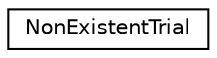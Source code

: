 digraph "Graphical Class Hierarchy"
{
 // LATEX_PDF_SIZE
  edge [fontname="Helvetica",fontsize="10",labelfontname="Helvetica",labelfontsize="10"];
  node [fontname="Helvetica",fontsize="10",shape=record];
  rankdir="LR";
  Node0 [label="NonExistentTrial",height=0.2,width=0.4,color="black", fillcolor="white", style="filled",URL="$class_non_existent_trial.html",tooltip=" "];
}
